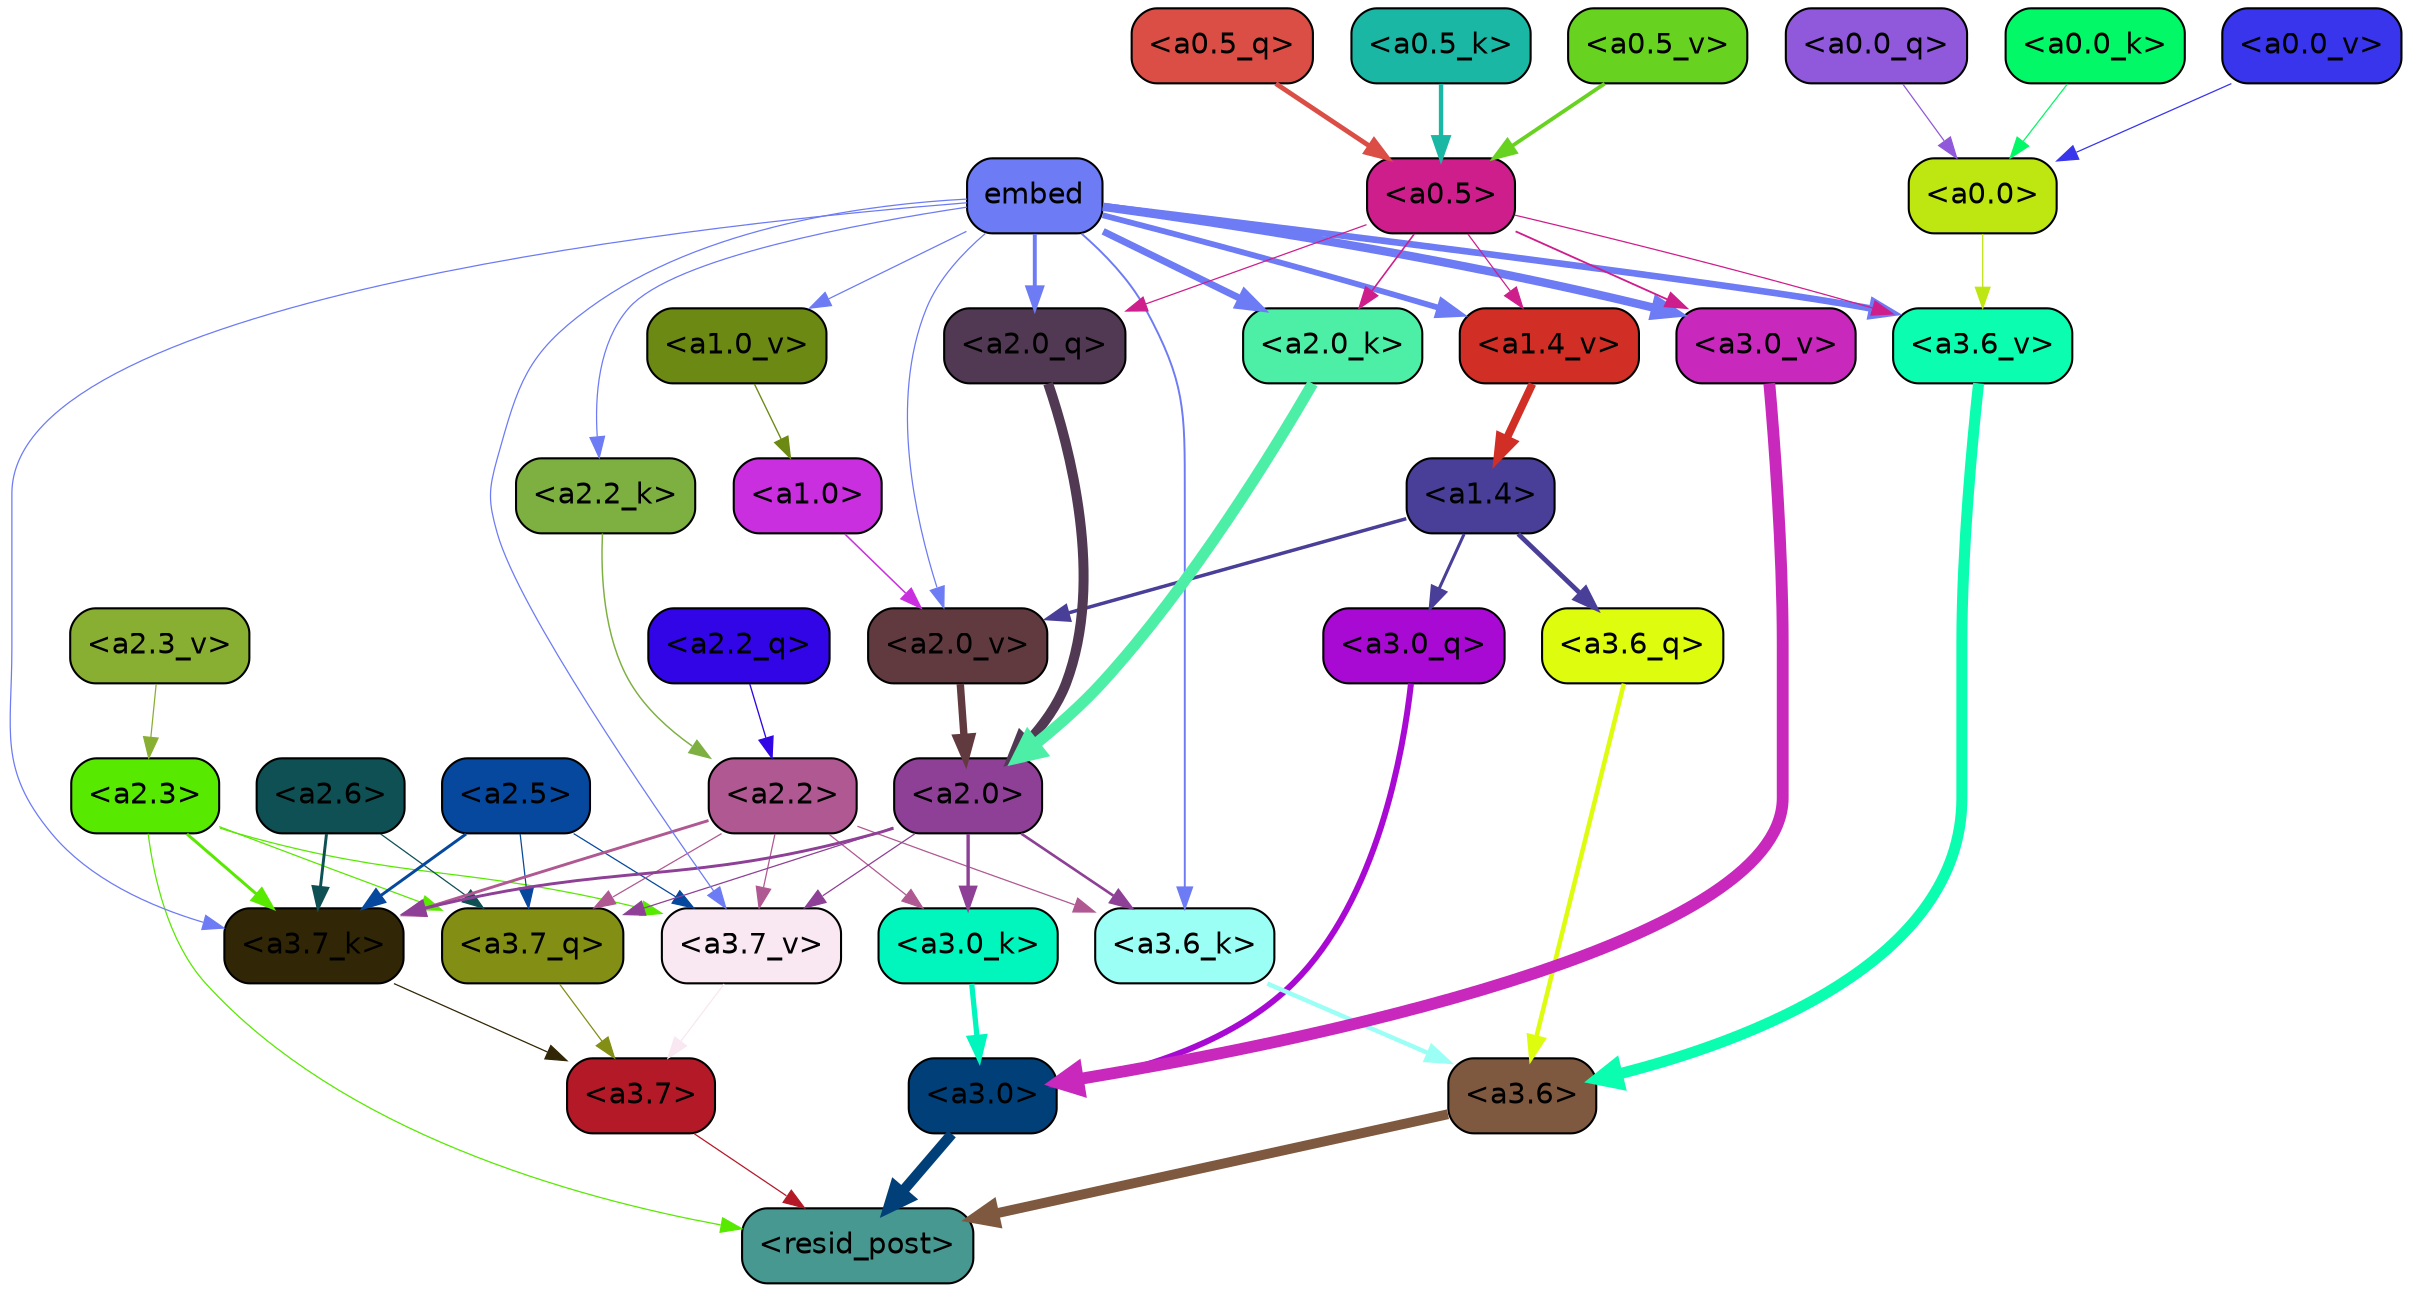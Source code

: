 strict digraph "" {
	graph [bgcolor=transparent,
		layout=dot,
		overlap=false,
		splines=true
	];
	"<a3.7>"	[color=black,
		fillcolor="#b41927",
		fontname=Helvetica,
		shape=box,
		style="filled, rounded"];
	"<resid_post>"	[color=black,
		fillcolor="#479890",
		fontname=Helvetica,
		shape=box,
		style="filled, rounded"];
	"<a3.7>" -> "<resid_post>"	[color="#b41927",
		penwidth=0.6];
	"<a3.6>"	[color=black,
		fillcolor="#7e5940",
		fontname=Helvetica,
		shape=box,
		style="filled, rounded"];
	"<a3.6>" -> "<resid_post>"	[color="#7e5940",
		penwidth=4.749041676521301];
	"<a3.0>"	[color=black,
		fillcolor="#013f78",
		fontname=Helvetica,
		shape=box,
		style="filled, rounded"];
	"<a3.0>" -> "<resid_post>"	[color="#013f78",
		penwidth=5.004215121269226];
	"<a2.3>"	[color=black,
		fillcolor="#58e901",
		fontname=Helvetica,
		shape=box,
		style="filled, rounded"];
	"<a2.3>" -> "<resid_post>"	[color="#58e901",
		penwidth=0.6];
	"<a3.7_q>"	[color=black,
		fillcolor="#828e14",
		fontname=Helvetica,
		shape=box,
		style="filled, rounded"];
	"<a2.3>" -> "<a3.7_q>"	[color="#58e901",
		penwidth=0.6];
	"<a3.7_k>"	[color=black,
		fillcolor="#312605",
		fontname=Helvetica,
		shape=box,
		style="filled, rounded"];
	"<a2.3>" -> "<a3.7_k>"	[color="#58e901",
		penwidth=1.4391854107379913];
	"<a3.7_v>"	[color=black,
		fillcolor="#f9e7f1",
		fontname=Helvetica,
		shape=box,
		style="filled, rounded"];
	"<a2.3>" -> "<a3.7_v>"	[color="#58e901",
		penwidth=0.6];
	"<a3.7_q>" -> "<a3.7>"	[color="#828e14",
		penwidth=0.6];
	"<a3.6_q>"	[color=black,
		fillcolor="#defc0d",
		fontname=Helvetica,
		shape=box,
		style="filled, rounded"];
	"<a3.6_q>" -> "<a3.6>"	[color="#defc0d",
		penwidth=2.160832464694977];
	"<a3.0_q>"	[color=black,
		fillcolor="#a90ad3",
		fontname=Helvetica,
		shape=box,
		style="filled, rounded"];
	"<a3.0_q>" -> "<a3.0>"	[color="#a90ad3",
		penwidth=2.870753765106201];
	"<a3.7_k>" -> "<a3.7>"	[color="#312605",
		penwidth=0.6];
	"<a3.6_k>"	[color=black,
		fillcolor="#9cfff5",
		fontname=Helvetica,
		shape=box,
		style="filled, rounded"];
	"<a3.6_k>" -> "<a3.6>"	[color="#9cfff5",
		penwidth=2.13908451795578];
	"<a3.0_k>"	[color=black,
		fillcolor="#01f6bd",
		fontname=Helvetica,
		shape=box,
		style="filled, rounded"];
	"<a3.0_k>" -> "<a3.0>"	[color="#01f6bd",
		penwidth=2.520303964614868];
	"<a3.7_v>" -> "<a3.7>"	[color="#f9e7f1",
		penwidth=0.6];
	"<a3.6_v>"	[color=black,
		fillcolor="#0bfdb0",
		fontname=Helvetica,
		shape=box,
		style="filled, rounded"];
	"<a3.6_v>" -> "<a3.6>"	[color="#0bfdb0",
		penwidth=5.297133803367615];
	"<a3.0_v>"	[color=black,
		fillcolor="#c828bc",
		fontname=Helvetica,
		shape=box,
		style="filled, rounded"];
	"<a3.0_v>" -> "<a3.0>"	[color="#c828bc",
		penwidth=5.680712580680847];
	"<a2.6>"	[color=black,
		fillcolor="#0e5053",
		fontname=Helvetica,
		shape=box,
		style="filled, rounded"];
	"<a2.6>" -> "<a3.7_q>"	[color="#0e5053",
		penwidth=0.6];
	"<a2.6>" -> "<a3.7_k>"	[color="#0e5053",
		penwidth=1.4180794060230255];
	"<a2.5>"	[color=black,
		fillcolor="#05489d",
		fontname=Helvetica,
		shape=box,
		style="filled, rounded"];
	"<a2.5>" -> "<a3.7_q>"	[color="#05489d",
		penwidth=0.6];
	"<a2.5>" -> "<a3.7_k>"	[color="#05489d",
		penwidth=1.4281435310840607];
	"<a2.5>" -> "<a3.7_v>"	[color="#05489d",
		penwidth=0.6];
	"<a2.2>"	[color=black,
		fillcolor="#b05891",
		fontname=Helvetica,
		shape=box,
		style="filled, rounded"];
	"<a2.2>" -> "<a3.7_q>"	[color="#b05891",
		penwidth=0.6];
	"<a2.2>" -> "<a3.7_k>"	[color="#b05891",
		penwidth=1.3982512056827545];
	"<a2.2>" -> "<a3.6_k>"	[color="#b05891",
		penwidth=0.6];
	"<a2.2>" -> "<a3.0_k>"	[color="#b05891",
		penwidth=0.6];
	"<a2.2>" -> "<a3.7_v>"	[color="#b05891",
		penwidth=0.6];
	"<a2.0>"	[color=black,
		fillcolor="#8e4096",
		fontname=Helvetica,
		shape=box,
		style="filled, rounded"];
	"<a2.0>" -> "<a3.7_q>"	[color="#8e4096",
		penwidth=0.6];
	"<a2.0>" -> "<a3.7_k>"	[color="#8e4096",
		penwidth=1.404832512140274];
	"<a2.0>" -> "<a3.6_k>"	[color="#8e4096",
		penwidth=1.2708758115768433];
	"<a2.0>" -> "<a3.0_k>"	[color="#8e4096",
		penwidth=1.6207245588302612];
	"<a2.0>" -> "<a3.7_v>"	[color="#8e4096",
		penwidth=0.6];
	"<a1.4>"	[color=black,
		fillcolor="#493f98",
		fontname=Helvetica,
		shape=box,
		style="filled, rounded"];
	"<a1.4>" -> "<a3.6_q>"	[color="#493f98",
		penwidth=2.289449453353882];
	"<a1.4>" -> "<a3.0_q>"	[color="#493f98",
		penwidth=1.4600623846054077];
	"<a2.0_v>"	[color=black,
		fillcolor="#613a3f",
		fontname=Helvetica,
		shape=box,
		style="filled, rounded"];
	"<a1.4>" -> "<a2.0_v>"	[color="#493f98",
		penwidth=1.676277220249176];
	embed	[color=black,
		fillcolor="#6d7bf4",
		fontname=Helvetica,
		shape=box,
		style="filled, rounded"];
	embed -> "<a3.7_k>"	[color="#6d7bf4",
		penwidth=0.6];
	embed -> "<a3.6_k>"	[color="#6d7bf4",
		penwidth=0.9291638135910034];
	embed -> "<a3.7_v>"	[color="#6d7bf4",
		penwidth=0.6];
	embed -> "<a3.6_v>"	[color="#6d7bf4",
		penwidth=3.1808209121227264];
	embed -> "<a3.0_v>"	[color="#6d7bf4",
		penwidth=4.036660343408585];
	"<a2.0_q>"	[color=black,
		fillcolor="#513953",
		fontname=Helvetica,
		shape=box,
		style="filled, rounded"];
	embed -> "<a2.0_q>"	[color="#6d7bf4",
		penwidth=1.8821641206741333];
	"<a2.2_k>"	[color=black,
		fillcolor="#7db041",
		fontname=Helvetica,
		shape=box,
		style="filled, rounded"];
	embed -> "<a2.2_k>"	[color="#6d7bf4",
		penwidth=0.6];
	"<a2.0_k>"	[color=black,
		fillcolor="#4defa7",
		fontname=Helvetica,
		shape=box,
		style="filled, rounded"];
	embed -> "<a2.0_k>"	[color="#6d7bf4",
		penwidth=3.3375256061553955];
	embed -> "<a2.0_v>"	[color="#6d7bf4",
		penwidth=0.6];
	"<a1.4_v>"	[color=black,
		fillcolor="#d12f26",
		fontname=Helvetica,
		shape=box,
		style="filled, rounded"];
	embed -> "<a1.4_v>"	[color="#6d7bf4",
		penwidth=2.7935529947280884];
	"<a1.0_v>"	[color=black,
		fillcolor="#6b8913",
		fontname=Helvetica,
		shape=box,
		style="filled, rounded"];
	embed -> "<a1.0_v>"	[color="#6d7bf4",
		penwidth=0.6];
	"<a0.5>"	[color=black,
		fillcolor="#ce1e8c",
		fontname=Helvetica,
		shape=box,
		style="filled, rounded"];
	"<a0.5>" -> "<a3.6_v>"	[color="#ce1e8c",
		penwidth=0.6];
	"<a0.5>" -> "<a3.0_v>"	[color="#ce1e8c",
		penwidth=0.8798569142818451];
	"<a0.5>" -> "<a2.0_q>"	[color="#ce1e8c",
		penwidth=0.6];
	"<a0.5>" -> "<a2.0_k>"	[color="#ce1e8c",
		penwidth=0.7782440185546875];
	"<a0.5>" -> "<a1.4_v>"	[color="#ce1e8c",
		penwidth=0.6];
	"<a0.0>"	[color=black,
		fillcolor="#bee610",
		fontname=Helvetica,
		shape=box,
		style="filled, rounded"];
	"<a0.0>" -> "<a3.6_v>"	[color="#bee610",
		penwidth=0.6];
	"<a2.2_q>"	[color=black,
		fillcolor="#3105e5",
		fontname=Helvetica,
		shape=box,
		style="filled, rounded"];
	"<a2.2_q>" -> "<a2.2>"	[color="#3105e5",
		penwidth=0.6392357051372528];
	"<a2.0_q>" -> "<a2.0>"	[color="#513953",
		penwidth=4.795779317617416];
	"<a2.2_k>" -> "<a2.2>"	[color="#7db041",
		penwidth=0.7060726433992386];
	"<a2.0_k>" -> "<a2.0>"	[color="#4defa7",
		penwidth=5.401692286133766];
	"<a2.3_v>"	[color=black,
		fillcolor="#89af32",
		fontname=Helvetica,
		shape=box,
		style="filled, rounded"];
	"<a2.3_v>" -> "<a2.3>"	[color="#89af32",
		penwidth=0.6];
	"<a2.0_v>" -> "<a2.0>"	[color="#613a3f",
		penwidth=3.56003999710083];
	"<a1.0>"	[color=black,
		fillcolor="#c92fdf",
		fontname=Helvetica,
		shape=box,
		style="filled, rounded"];
	"<a1.0>" -> "<a2.0_v>"	[color="#c92fdf",
		penwidth=0.7355214953422546];
	"<a1.4_v>" -> "<a1.4>"	[color="#d12f26",
		penwidth=3.7673035860061646];
	"<a1.0_v>" -> "<a1.0>"	[color="#6b8913",
		penwidth=0.6493047475814819];
	"<a0.5_q>"	[color=black,
		fillcolor="#db4e46",
		fontname=Helvetica,
		shape=box,
		style="filled, rounded"];
	"<a0.5_q>" -> "<a0.5>"	[color="#db4e46",
		penwidth=2.3187414407730103];
	"<a0.0_q>"	[color=black,
		fillcolor="#9058da",
		fontname=Helvetica,
		shape=box,
		style="filled, rounded"];
	"<a0.0_q>" -> "<a0.0>"	[color="#9058da",
		penwidth=0.6];
	"<a0.5_k>"	[color=black,
		fillcolor="#1ab8a4",
		fontname=Helvetica,
		shape=box,
		style="filled, rounded"];
	"<a0.5_k>" -> "<a0.5>"	[color="#1ab8a4",
		penwidth=2.1102215051651];
	"<a0.0_k>"	[color=black,
		fillcolor="#02f867",
		fontname=Helvetica,
		shape=box,
		style="filled, rounded"];
	"<a0.0_k>" -> "<a0.0>"	[color="#02f867",
		penwidth=0.6];
	"<a0.5_v>"	[color=black,
		fillcolor="#68d220",
		fontname=Helvetica,
		shape=box,
		style="filled, rounded"];
	"<a0.5_v>" -> "<a0.5>"	[color="#68d220",
		penwidth=1.829363465309143];
	"<a0.0_v>"	[color=black,
		fillcolor="#3835ec",
		fontname=Helvetica,
		shape=box,
		style="filled, rounded"];
	"<a0.0_v>" -> "<a0.0>"	[color="#3835ec",
		penwidth=0.6];
}
